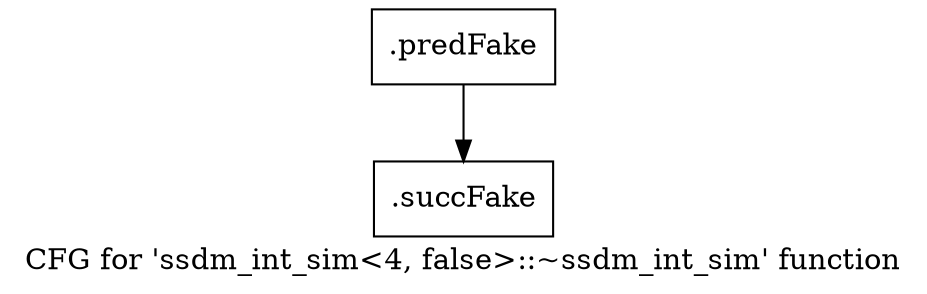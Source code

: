 digraph "CFG for 'ssdm_int_sim\<4, false\>::~ssdm_int_sim' function" {
	label="CFG for 'ssdm_int_sim\<4, false\>::~ssdm_int_sim' function";

	Node0x46dd550 [shape=record,filename="",linenumber="",label="{.predFake}"];
	Node0x46dd550 -> Node0x47e8700[ callList="" memoryops="" filename="/media/miguel/NewVolume/Linux/Xilinx/Vitis_HLS/2020.2/include/ap_common.h" execusionnum="0"];
	Node0x47e8700 [shape=record,filename="/media/miguel/NewVolume/Linux/Xilinx/Vitis_HLS/2020.2/include/ap_common.h",linenumber="639",label="{.succFake}"];
}

